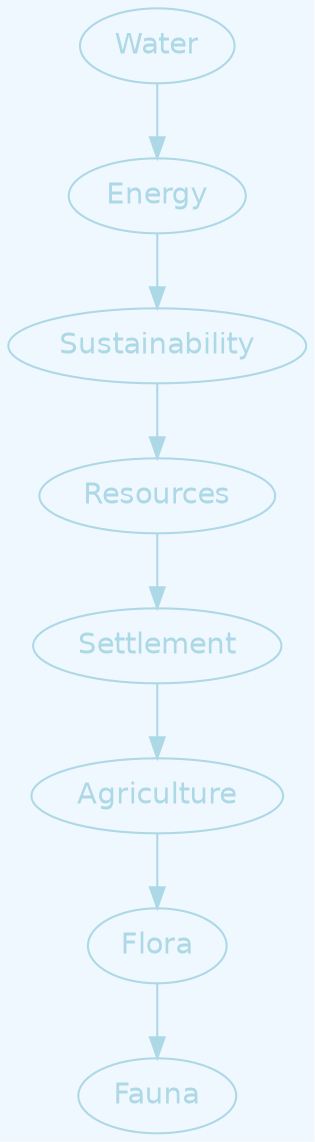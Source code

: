 digraph{
bgcolor=aliceblue;
node[style=filled, fontname=Helvetica, fillcolor=aliceblue, color=lightblue, fontcolor=lightblue]
edge[color=lightblue]
Water->Energy->Sustainability->Resources->Settlement->Agriculture->Flora->Fauna
}
